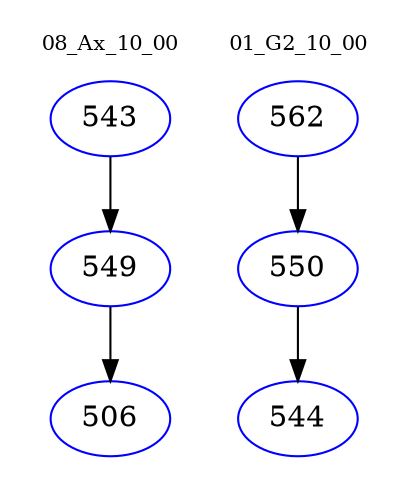 digraph{
subgraph cluster_0 {
color = white
label = "08_Ax_10_00";
fontsize=10;
T0_543 [label="543", color="blue"]
T0_543 -> T0_549 [color="black"]
T0_549 [label="549", color="blue"]
T0_549 -> T0_506 [color="black"]
T0_506 [label="506", color="blue"]
}
subgraph cluster_1 {
color = white
label = "01_G2_10_00";
fontsize=10;
T1_562 [label="562", color="blue"]
T1_562 -> T1_550 [color="black"]
T1_550 [label="550", color="blue"]
T1_550 -> T1_544 [color="black"]
T1_544 [label="544", color="blue"]
}
}
